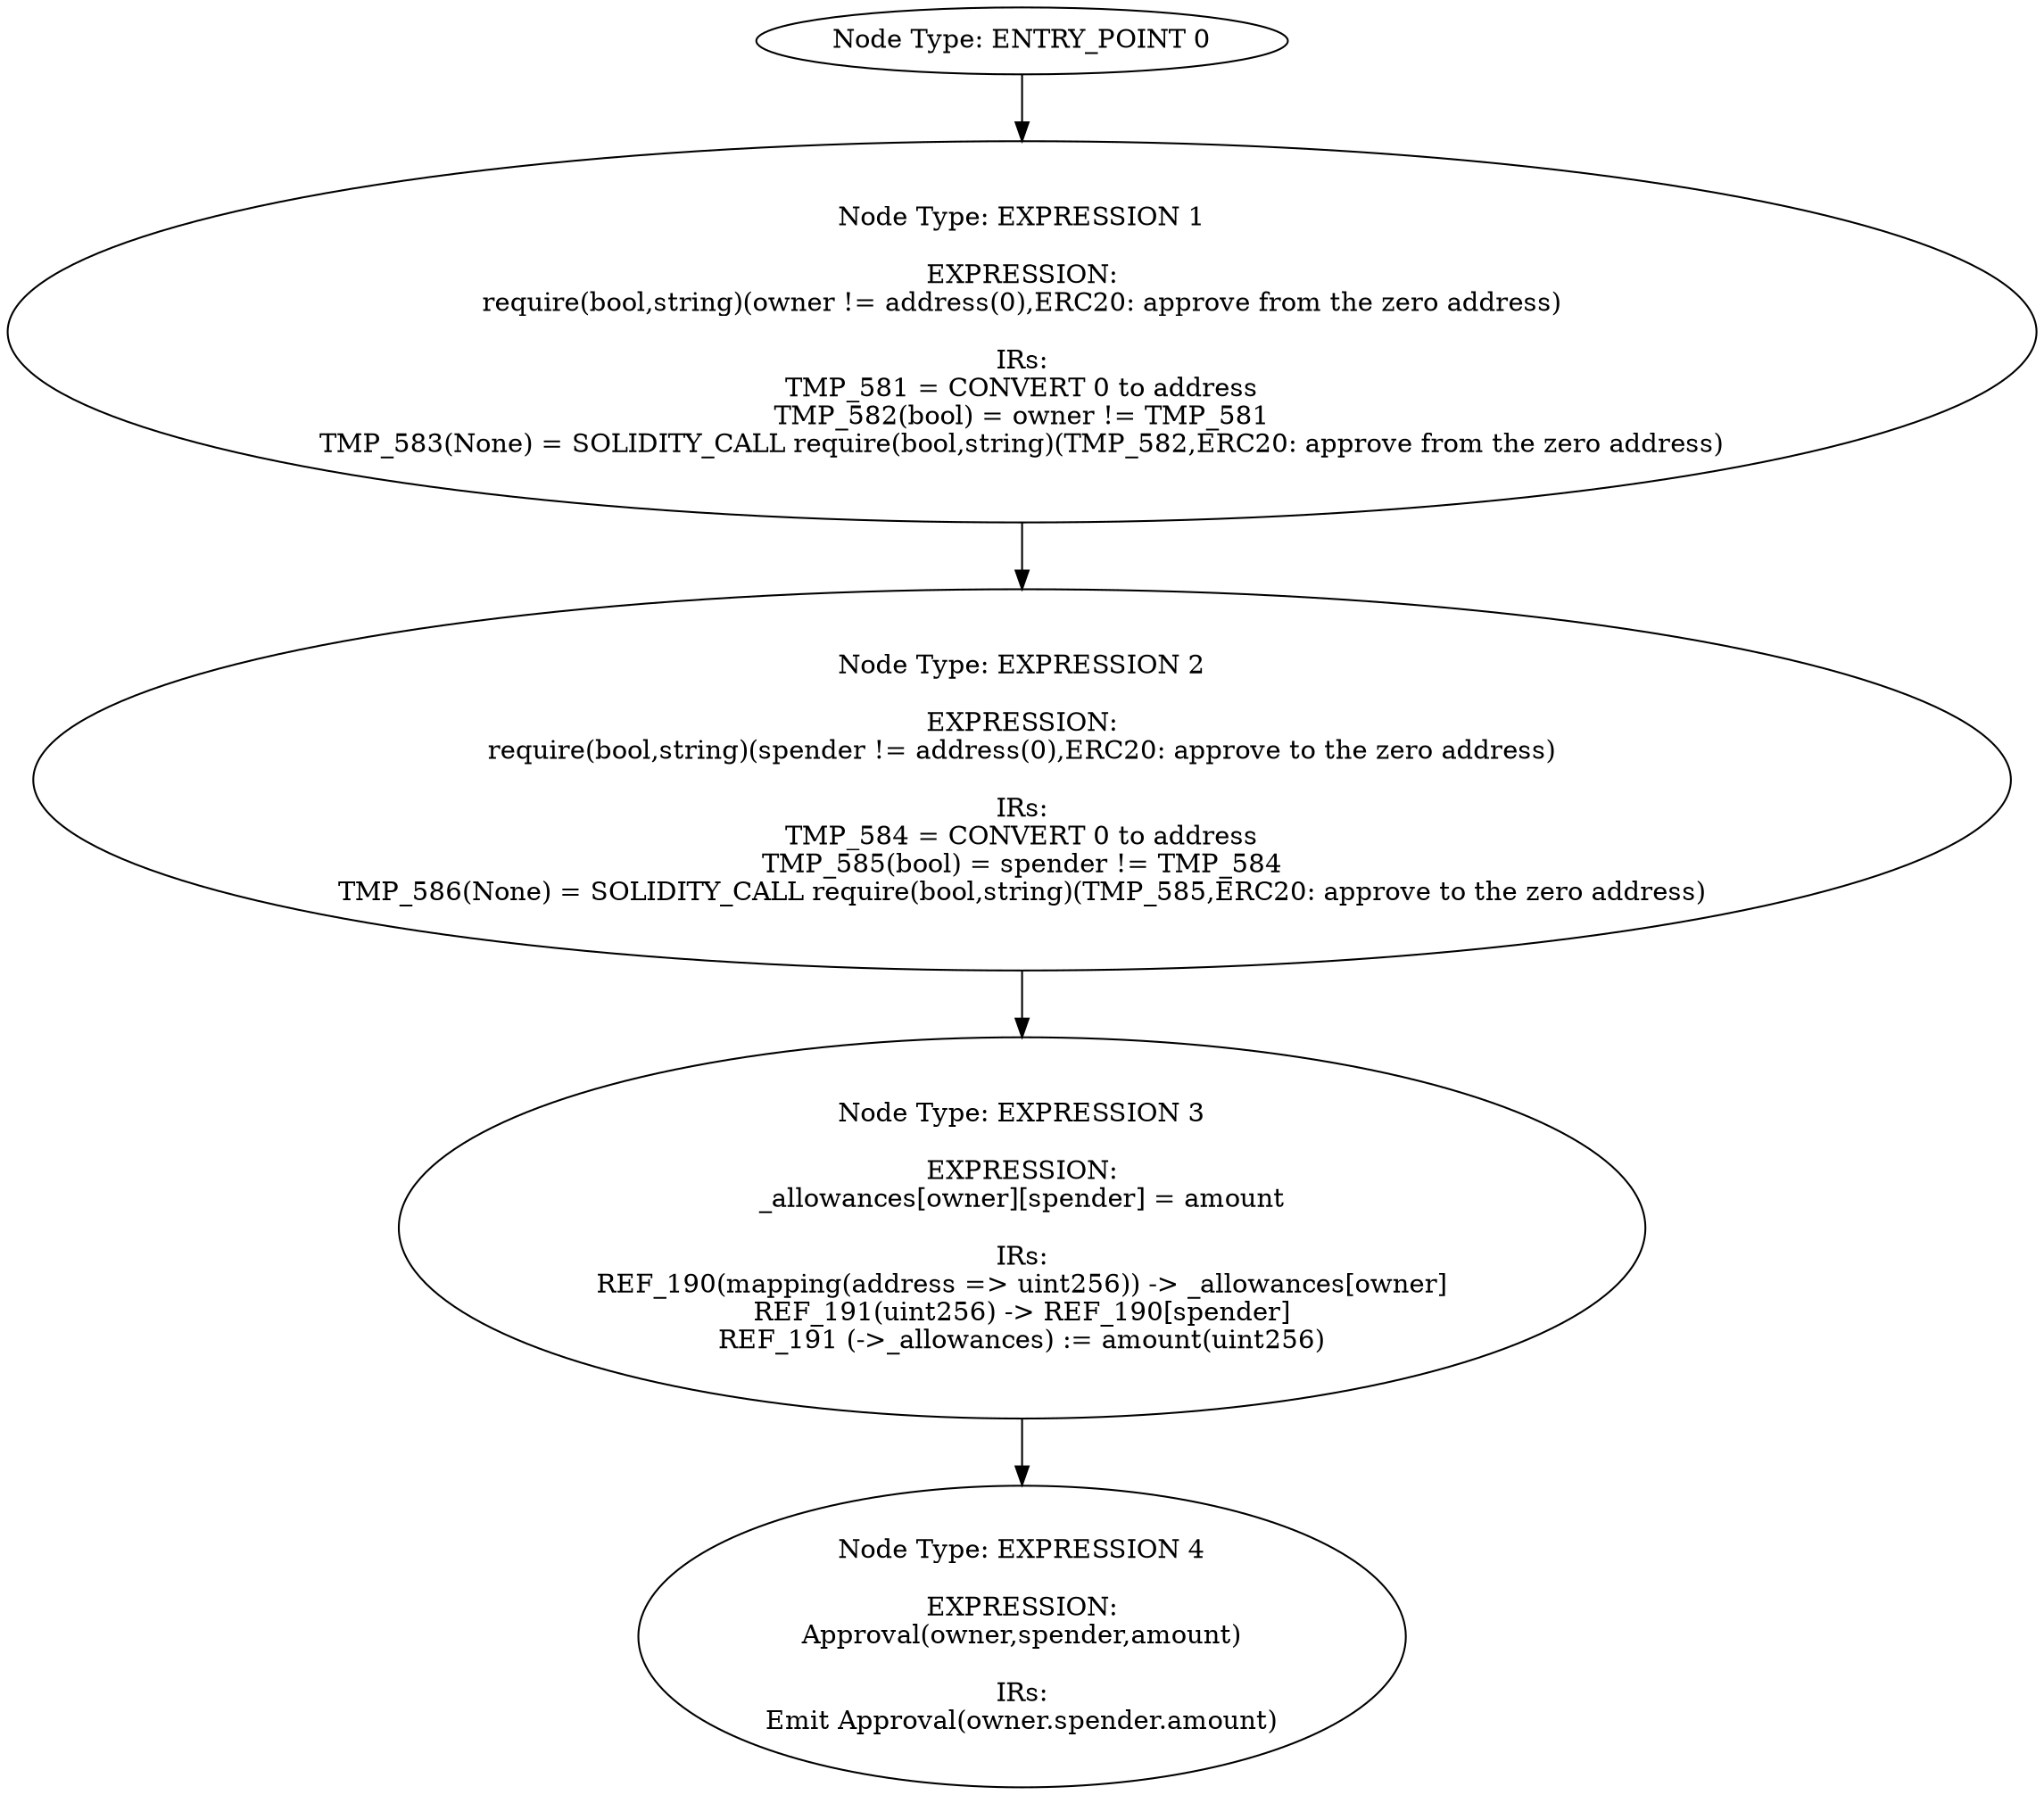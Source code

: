 digraph{
0[label="Node Type: ENTRY_POINT 0
"];
0->1;
1[label="Node Type: EXPRESSION 1

EXPRESSION:
require(bool,string)(owner != address(0),ERC20: approve from the zero address)

IRs:
TMP_581 = CONVERT 0 to address
TMP_582(bool) = owner != TMP_581
TMP_583(None) = SOLIDITY_CALL require(bool,string)(TMP_582,ERC20: approve from the zero address)"];
1->2;
2[label="Node Type: EXPRESSION 2

EXPRESSION:
require(bool,string)(spender != address(0),ERC20: approve to the zero address)

IRs:
TMP_584 = CONVERT 0 to address
TMP_585(bool) = spender != TMP_584
TMP_586(None) = SOLIDITY_CALL require(bool,string)(TMP_585,ERC20: approve to the zero address)"];
2->3;
3[label="Node Type: EXPRESSION 3

EXPRESSION:
_allowances[owner][spender] = amount

IRs:
REF_190(mapping(address => uint256)) -> _allowances[owner]
REF_191(uint256) -> REF_190[spender]
REF_191 (->_allowances) := amount(uint256)"];
3->4;
4[label="Node Type: EXPRESSION 4

EXPRESSION:
Approval(owner,spender,amount)

IRs:
Emit Approval(owner.spender.amount)"];
}
